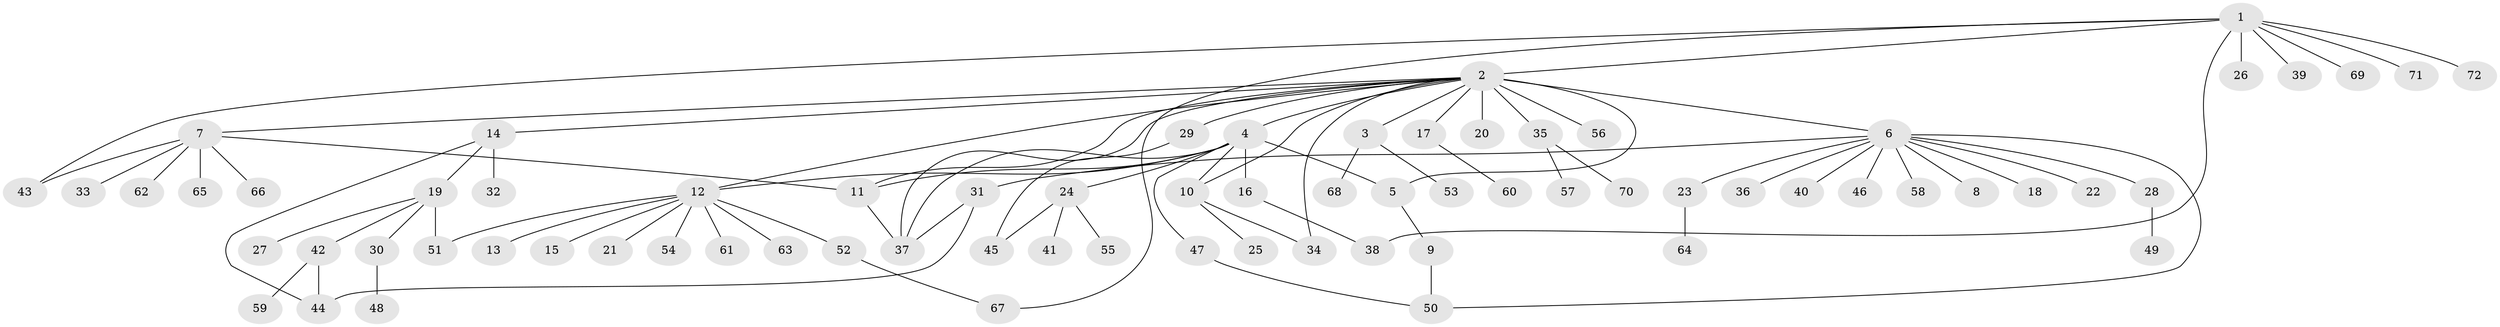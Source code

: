// original degree distribution, {10: 0.006993006993006993, 36: 0.006993006993006993, 4: 0.013986013986013986, 1: 0.6713286713286714, 23: 0.006993006993006993, 2: 0.0979020979020979, 15: 0.006993006993006993, 8: 0.006993006993006993, 3: 0.13286713286713286, 6: 0.027972027972027972, 11: 0.013986013986013986, 5: 0.006993006993006993}
// Generated by graph-tools (version 1.1) at 2025/35/03/09/25 02:35:16]
// undirected, 72 vertices, 89 edges
graph export_dot {
graph [start="1"]
  node [color=gray90,style=filled];
  1;
  2;
  3;
  4;
  5;
  6;
  7;
  8;
  9;
  10;
  11;
  12;
  13;
  14;
  15;
  16;
  17;
  18;
  19;
  20;
  21;
  22;
  23;
  24;
  25;
  26;
  27;
  28;
  29;
  30;
  31;
  32;
  33;
  34;
  35;
  36;
  37;
  38;
  39;
  40;
  41;
  42;
  43;
  44;
  45;
  46;
  47;
  48;
  49;
  50;
  51;
  52;
  53;
  54;
  55;
  56;
  57;
  58;
  59;
  60;
  61;
  62;
  63;
  64;
  65;
  66;
  67;
  68;
  69;
  70;
  71;
  72;
  1 -- 2 [weight=1.0];
  1 -- 26 [weight=1.0];
  1 -- 38 [weight=1.0];
  1 -- 39 [weight=1.0];
  1 -- 43 [weight=1.0];
  1 -- 67 [weight=1.0];
  1 -- 69 [weight=1.0];
  1 -- 71 [weight=1.0];
  1 -- 72 [weight=1.0];
  2 -- 3 [weight=1.0];
  2 -- 4 [weight=1.0];
  2 -- 5 [weight=1.0];
  2 -- 6 [weight=1.0];
  2 -- 7 [weight=1.0];
  2 -- 10 [weight=1.0];
  2 -- 11 [weight=1.0];
  2 -- 12 [weight=1.0];
  2 -- 14 [weight=1.0];
  2 -- 17 [weight=1.0];
  2 -- 20 [weight=15.0];
  2 -- 29 [weight=1.0];
  2 -- 34 [weight=1.0];
  2 -- 35 [weight=2.0];
  2 -- 37 [weight=1.0];
  2 -- 56 [weight=1.0];
  3 -- 53 [weight=1.0];
  3 -- 68 [weight=1.0];
  4 -- 5 [weight=11.0];
  4 -- 10 [weight=1.0];
  4 -- 11 [weight=1.0];
  4 -- 12 [weight=1.0];
  4 -- 16 [weight=1.0];
  4 -- 24 [weight=1.0];
  4 -- 37 [weight=1.0];
  4 -- 47 [weight=1.0];
  5 -- 9 [weight=1.0];
  6 -- 8 [weight=1.0];
  6 -- 18 [weight=1.0];
  6 -- 22 [weight=1.0];
  6 -- 23 [weight=1.0];
  6 -- 28 [weight=1.0];
  6 -- 31 [weight=1.0];
  6 -- 36 [weight=1.0];
  6 -- 40 [weight=1.0];
  6 -- 46 [weight=1.0];
  6 -- 50 [weight=1.0];
  6 -- 58 [weight=1.0];
  7 -- 11 [weight=1.0];
  7 -- 33 [weight=1.0];
  7 -- 43 [weight=1.0];
  7 -- 62 [weight=1.0];
  7 -- 65 [weight=1.0];
  7 -- 66 [weight=1.0];
  9 -- 50 [weight=1.0];
  10 -- 25 [weight=2.0];
  10 -- 34 [weight=1.0];
  11 -- 37 [weight=2.0];
  12 -- 13 [weight=1.0];
  12 -- 15 [weight=1.0];
  12 -- 21 [weight=1.0];
  12 -- 51 [weight=1.0];
  12 -- 52 [weight=1.0];
  12 -- 54 [weight=1.0];
  12 -- 61 [weight=1.0];
  12 -- 63 [weight=1.0];
  14 -- 19 [weight=1.0];
  14 -- 32 [weight=2.0];
  14 -- 44 [weight=1.0];
  16 -- 38 [weight=1.0];
  17 -- 60 [weight=1.0];
  19 -- 27 [weight=1.0];
  19 -- 30 [weight=1.0];
  19 -- 42 [weight=1.0];
  19 -- 51 [weight=6.0];
  23 -- 64 [weight=1.0];
  24 -- 41 [weight=1.0];
  24 -- 45 [weight=1.0];
  24 -- 55 [weight=1.0];
  28 -- 49 [weight=1.0];
  29 -- 45 [weight=1.0];
  30 -- 48 [weight=1.0];
  31 -- 37 [weight=1.0];
  31 -- 44 [weight=1.0];
  35 -- 57 [weight=1.0];
  35 -- 70 [weight=1.0];
  42 -- 44 [weight=3.0];
  42 -- 59 [weight=1.0];
  47 -- 50 [weight=1.0];
  52 -- 67 [weight=1.0];
}
